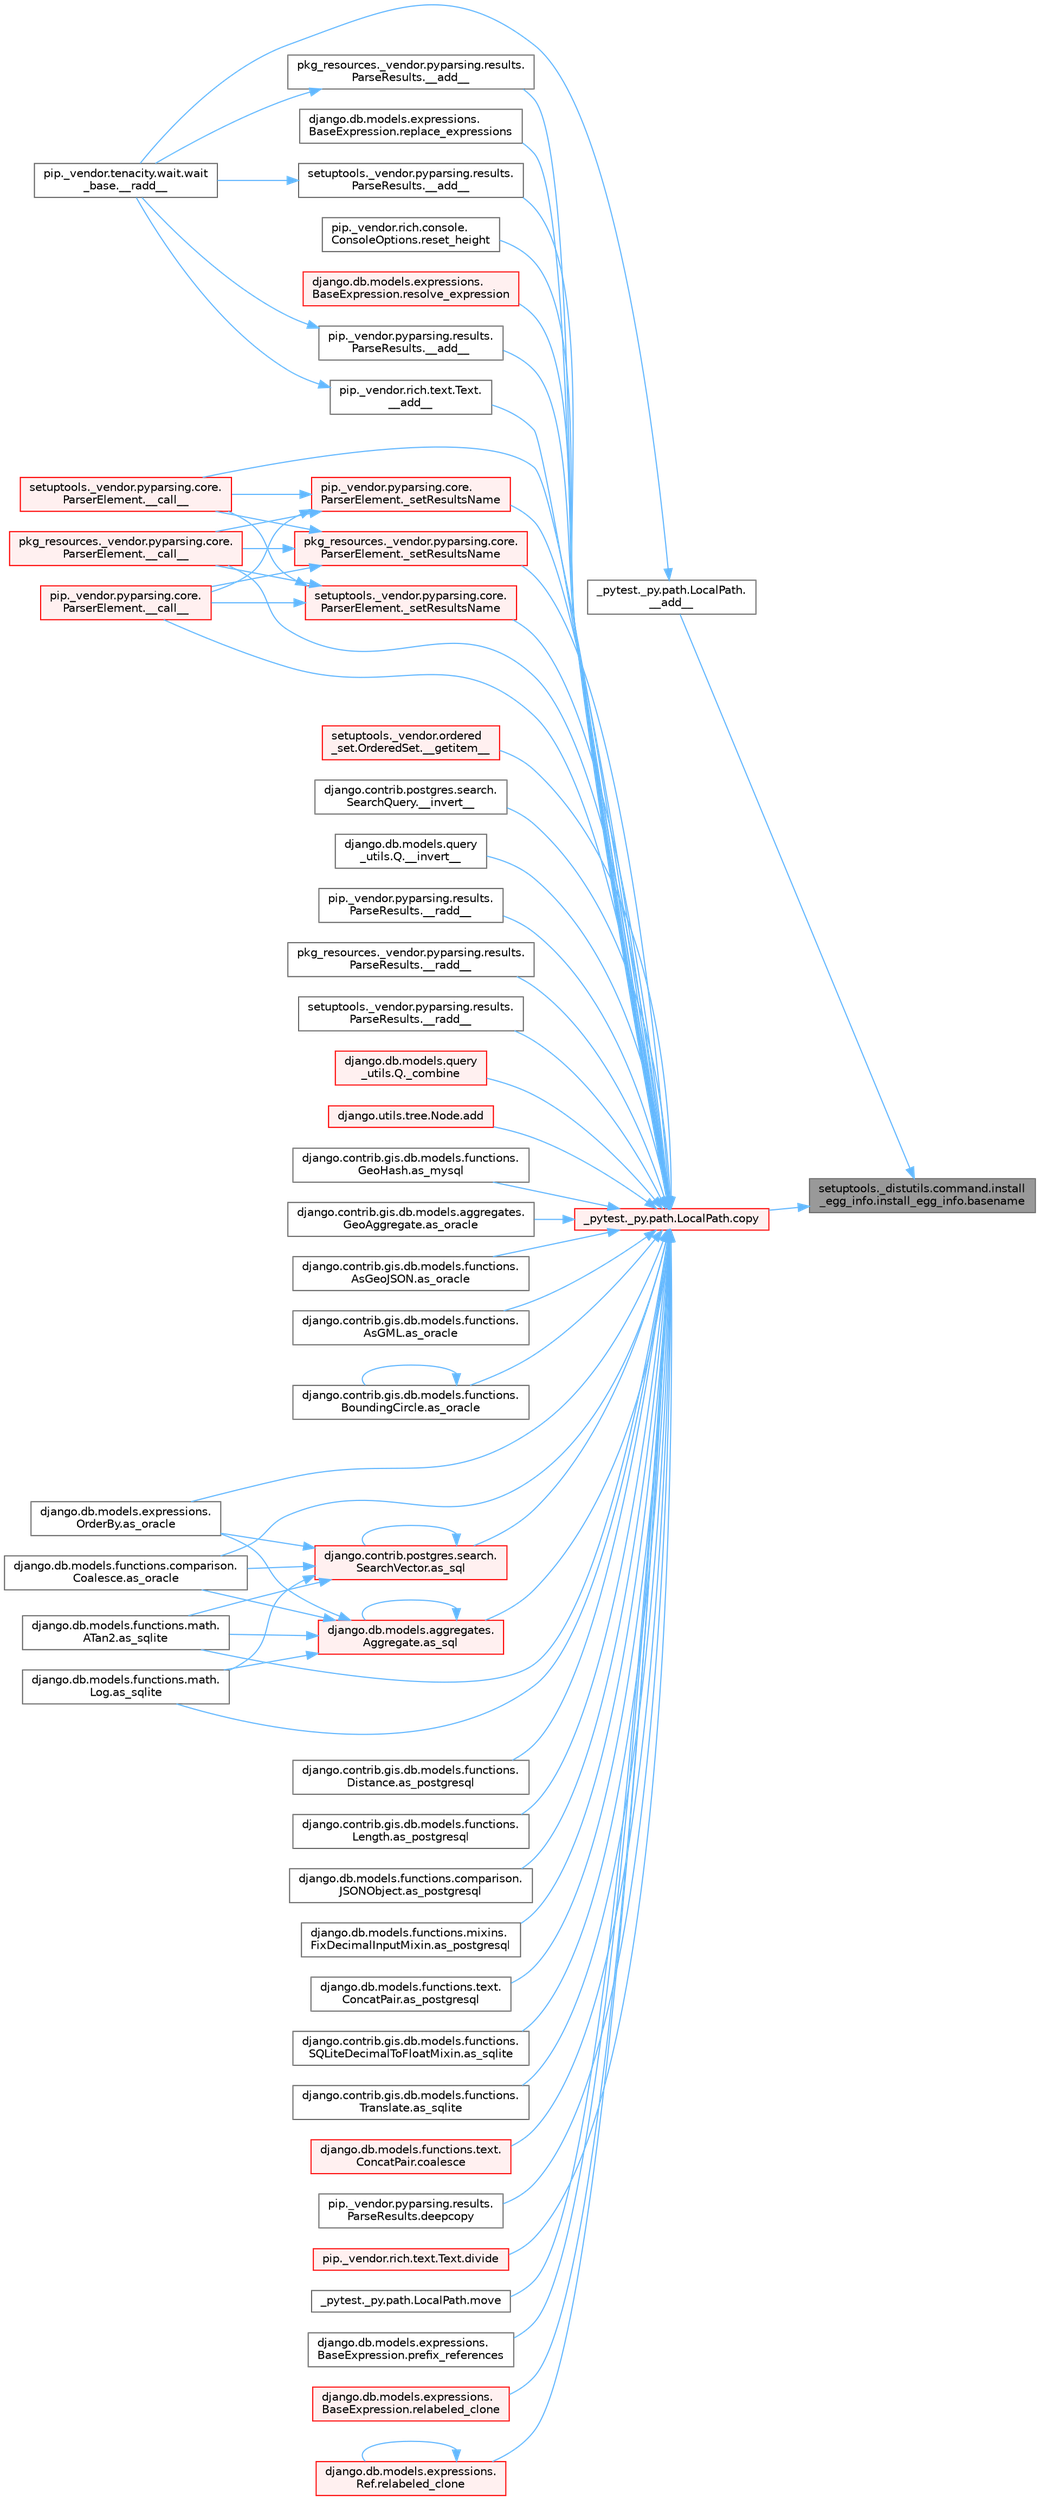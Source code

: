 digraph "setuptools._distutils.command.install_egg_info.install_egg_info.basename"
{
 // LATEX_PDF_SIZE
  bgcolor="transparent";
  edge [fontname=Helvetica,fontsize=10,labelfontname=Helvetica,labelfontsize=10];
  node [fontname=Helvetica,fontsize=10,shape=box,height=0.2,width=0.4];
  rankdir="RL";
  Node1 [id="Node000001",label="setuptools._distutils.command.install\l_egg_info.install_egg_info.basename",height=0.2,width=0.4,color="gray40", fillcolor="grey60", style="filled", fontcolor="black",tooltip=" "];
  Node1 -> Node2 [id="edge1_Node000001_Node000002",dir="back",color="steelblue1",style="solid",tooltip=" "];
  Node2 [id="Node000002",label="_pytest._py.path.LocalPath.\l__add__",height=0.2,width=0.4,color="grey40", fillcolor="white", style="filled",URL="$class__pytest_1_1__py_1_1path_1_1_local_path.html#abe95df43f29943a2ec6ccad0c25662da",tooltip=" "];
  Node2 -> Node3 [id="edge2_Node000002_Node000003",dir="back",color="steelblue1",style="solid",tooltip=" "];
  Node3 [id="Node000003",label="pip._vendor.tenacity.wait.wait\l_base.__radd__",height=0.2,width=0.4,color="grey40", fillcolor="white", style="filled",URL="$classpip_1_1__vendor_1_1tenacity_1_1wait_1_1wait__base.html#a7d37ba0d8f7edf3c4242a1a55233e0db",tooltip=" "];
  Node1 -> Node4 [id="edge3_Node000001_Node000004",dir="back",color="steelblue1",style="solid",tooltip=" "];
  Node4 [id="Node000004",label="_pytest._py.path.LocalPath.copy",height=0.2,width=0.4,color="red", fillcolor="#FFF0F0", style="filled",URL="$class__pytest_1_1__py_1_1path_1_1_local_path.html#a9eeecae0b90a7147e6bf23d6ea8fc6c0",tooltip=" "];
  Node4 -> Node5 [id="edge4_Node000004_Node000005",dir="back",color="steelblue1",style="solid",tooltip=" "];
  Node5 [id="Node000005",label="pip._vendor.pyparsing.results.\lParseResults.__add__",height=0.2,width=0.4,color="grey40", fillcolor="white", style="filled",URL="$classpip_1_1__vendor_1_1pyparsing_1_1results_1_1_parse_results.html#a3d042ec44a5277aec415d0527b3aa0f2",tooltip=" "];
  Node5 -> Node3 [id="edge5_Node000005_Node000003",dir="back",color="steelblue1",style="solid",tooltip=" "];
  Node4 -> Node6 [id="edge6_Node000004_Node000006",dir="back",color="steelblue1",style="solid",tooltip=" "];
  Node6 [id="Node000006",label="pip._vendor.rich.text.Text.\l__add__",height=0.2,width=0.4,color="grey40", fillcolor="white", style="filled",URL="$classpip_1_1__vendor_1_1rich_1_1text_1_1_text.html#a53ddbcca645bcd523cc7875ede6a2691",tooltip=" "];
  Node6 -> Node3 [id="edge7_Node000006_Node000003",dir="back",color="steelblue1",style="solid",tooltip=" "];
  Node4 -> Node7 [id="edge8_Node000004_Node000007",dir="back",color="steelblue1",style="solid",tooltip=" "];
  Node7 [id="Node000007",label="pkg_resources._vendor.pyparsing.results.\lParseResults.__add__",height=0.2,width=0.4,color="grey40", fillcolor="white", style="filled",URL="$classpkg__resources_1_1__vendor_1_1pyparsing_1_1results_1_1_parse_results.html#aac08c0df1060499bad944971ca3442b9",tooltip=" "];
  Node7 -> Node3 [id="edge9_Node000007_Node000003",dir="back",color="steelblue1",style="solid",tooltip=" "];
  Node4 -> Node8 [id="edge10_Node000004_Node000008",dir="back",color="steelblue1",style="solid",tooltip=" "];
  Node8 [id="Node000008",label="setuptools._vendor.pyparsing.results.\lParseResults.__add__",height=0.2,width=0.4,color="grey40", fillcolor="white", style="filled",URL="$classsetuptools_1_1__vendor_1_1pyparsing_1_1results_1_1_parse_results.html#afddc4e6ba70870fb80a50fb1f12f43e3",tooltip=" "];
  Node8 -> Node3 [id="edge11_Node000008_Node000003",dir="back",color="steelblue1",style="solid",tooltip=" "];
  Node4 -> Node9 [id="edge12_Node000004_Node000009",dir="back",color="steelblue1",style="solid",tooltip=" "];
  Node9 [id="Node000009",label="pip._vendor.pyparsing.core.\lParserElement.__call__",height=0.2,width=0.4,color="red", fillcolor="#FFF0F0", style="filled",URL="$classpip_1_1__vendor_1_1pyparsing_1_1core_1_1_parser_element.html#a2f5f22bc974026e007e59ad948002d7d",tooltip=" "];
  Node4 -> Node12 [id="edge13_Node000004_Node000012",dir="back",color="steelblue1",style="solid",tooltip=" "];
  Node12 [id="Node000012",label="pkg_resources._vendor.pyparsing.core.\lParserElement.__call__",height=0.2,width=0.4,color="red", fillcolor="#FFF0F0", style="filled",URL="$classpkg__resources_1_1__vendor_1_1pyparsing_1_1core_1_1_parser_element.html#afcbb17119d97bfa6d626db404fc46c5d",tooltip=" "];
  Node4 -> Node13 [id="edge14_Node000004_Node000013",dir="back",color="steelblue1",style="solid",tooltip=" "];
  Node13 [id="Node000013",label="setuptools._vendor.pyparsing.core.\lParserElement.__call__",height=0.2,width=0.4,color="red", fillcolor="#FFF0F0", style="filled",URL="$classsetuptools_1_1__vendor_1_1pyparsing_1_1core_1_1_parser_element.html#a28d20326a3f54e2777adc97073328291",tooltip=" "];
  Node4 -> Node14 [id="edge15_Node000004_Node000014",dir="back",color="steelblue1",style="solid",tooltip=" "];
  Node14 [id="Node000014",label="setuptools._vendor.ordered\l_set.OrderedSet.__getitem__",height=0.2,width=0.4,color="red", fillcolor="#FFF0F0", style="filled",URL="$classsetuptools_1_1__vendor_1_1ordered__set_1_1_ordered_set.html#aaa8657c0e85788ac2555cc46176b060c",tooltip=" "];
  Node4 -> Node140 [id="edge16_Node000004_Node000140",dir="back",color="steelblue1",style="solid",tooltip=" "];
  Node140 [id="Node000140",label="django.contrib.postgres.search.\lSearchQuery.__invert__",height=0.2,width=0.4,color="grey40", fillcolor="white", style="filled",URL="$classdjango_1_1contrib_1_1postgres_1_1search_1_1_search_query.html#ac6a7b74e22559ee2d0e348855bb3d42f",tooltip=" "];
  Node4 -> Node141 [id="edge17_Node000004_Node000141",dir="back",color="steelblue1",style="solid",tooltip=" "];
  Node141 [id="Node000141",label="django.db.models.query\l_utils.Q.__invert__",height=0.2,width=0.4,color="grey40", fillcolor="white", style="filled",URL="$classdjango_1_1db_1_1models_1_1query__utils_1_1_q.html#aaeda3970880cceb191cb640593f80bdf",tooltip=" "];
  Node4 -> Node142 [id="edge18_Node000004_Node000142",dir="back",color="steelblue1",style="solid",tooltip=" "];
  Node142 [id="Node000142",label="pip._vendor.pyparsing.results.\lParseResults.__radd__",height=0.2,width=0.4,color="grey40", fillcolor="white", style="filled",URL="$classpip_1_1__vendor_1_1pyparsing_1_1results_1_1_parse_results.html#afe7d2f27df6497e29cb2cfcd08d8dd40",tooltip=" "];
  Node4 -> Node143 [id="edge19_Node000004_Node000143",dir="back",color="steelblue1",style="solid",tooltip=" "];
  Node143 [id="Node000143",label="pkg_resources._vendor.pyparsing.results.\lParseResults.__radd__",height=0.2,width=0.4,color="grey40", fillcolor="white", style="filled",URL="$classpkg__resources_1_1__vendor_1_1pyparsing_1_1results_1_1_parse_results.html#a7a988886fbf5c1a9187986384e4df86a",tooltip=" "];
  Node4 -> Node144 [id="edge20_Node000004_Node000144",dir="back",color="steelblue1",style="solid",tooltip=" "];
  Node144 [id="Node000144",label="setuptools._vendor.pyparsing.results.\lParseResults.__radd__",height=0.2,width=0.4,color="grey40", fillcolor="white", style="filled",URL="$classsetuptools_1_1__vendor_1_1pyparsing_1_1results_1_1_parse_results.html#ae4ccddd5f7c4b56e755d4742bc029335",tooltip=" "];
  Node4 -> Node145 [id="edge21_Node000004_Node000145",dir="back",color="steelblue1",style="solid",tooltip=" "];
  Node145 [id="Node000145",label="django.db.models.query\l_utils.Q._combine",height=0.2,width=0.4,color="red", fillcolor="#FFF0F0", style="filled",URL="$classdjango_1_1db_1_1models_1_1query__utils_1_1_q.html#ade621b98231b73615e1aa3a726560c55",tooltip=" "];
  Node4 -> Node158 [id="edge22_Node000004_Node000158",dir="back",color="steelblue1",style="solid",tooltip=" "];
  Node158 [id="Node000158",label="pip._vendor.pyparsing.core.\lParserElement._setResultsName",height=0.2,width=0.4,color="red", fillcolor="#FFF0F0", style="filled",URL="$classpip_1_1__vendor_1_1pyparsing_1_1core_1_1_parser_element.html#a4682554ec6560cf3d1060cba60212b54",tooltip=" "];
  Node158 -> Node9 [id="edge23_Node000158_Node000009",dir="back",color="steelblue1",style="solid",tooltip=" "];
  Node158 -> Node12 [id="edge24_Node000158_Node000012",dir="back",color="steelblue1",style="solid",tooltip=" "];
  Node158 -> Node13 [id="edge25_Node000158_Node000013",dir="back",color="steelblue1",style="solid",tooltip=" "];
  Node4 -> Node162 [id="edge26_Node000004_Node000162",dir="back",color="steelblue1",style="solid",tooltip=" "];
  Node162 [id="Node000162",label="pkg_resources._vendor.pyparsing.core.\lParserElement._setResultsName",height=0.2,width=0.4,color="red", fillcolor="#FFF0F0", style="filled",URL="$classpkg__resources_1_1__vendor_1_1pyparsing_1_1core_1_1_parser_element.html#a84c9abb71474719f0beed3a171d4d031",tooltip=" "];
  Node162 -> Node9 [id="edge27_Node000162_Node000009",dir="back",color="steelblue1",style="solid",tooltip=" "];
  Node162 -> Node12 [id="edge28_Node000162_Node000012",dir="back",color="steelblue1",style="solid",tooltip=" "];
  Node162 -> Node13 [id="edge29_Node000162_Node000013",dir="back",color="steelblue1",style="solid",tooltip=" "];
  Node4 -> Node163 [id="edge30_Node000004_Node000163",dir="back",color="steelblue1",style="solid",tooltip=" "];
  Node163 [id="Node000163",label="setuptools._vendor.pyparsing.core.\lParserElement._setResultsName",height=0.2,width=0.4,color="red", fillcolor="#FFF0F0", style="filled",URL="$classsetuptools_1_1__vendor_1_1pyparsing_1_1core_1_1_parser_element.html#ad1c3dd5ac98b4103f6c2a679005e141b",tooltip=" "];
  Node163 -> Node9 [id="edge31_Node000163_Node000009",dir="back",color="steelblue1",style="solid",tooltip=" "];
  Node163 -> Node12 [id="edge32_Node000163_Node000012",dir="back",color="steelblue1",style="solid",tooltip=" "];
  Node163 -> Node13 [id="edge33_Node000163_Node000013",dir="back",color="steelblue1",style="solid",tooltip=" "];
  Node4 -> Node164 [id="edge34_Node000004_Node000164",dir="back",color="steelblue1",style="solid",tooltip=" "];
  Node164 [id="Node000164",label="django.utils.tree.Node.add",height=0.2,width=0.4,color="red", fillcolor="#FFF0F0", style="filled",URL="$classdjango_1_1utils_1_1tree_1_1_node.html#a2c883d105b5c9cfd32bff72c7469f18c",tooltip=" "];
  Node4 -> Node300 [id="edge35_Node000004_Node000300",dir="back",color="steelblue1",style="solid",tooltip=" "];
  Node300 [id="Node000300",label="django.contrib.gis.db.models.functions.\lGeoHash.as_mysql",height=0.2,width=0.4,color="grey40", fillcolor="white", style="filled",URL="$classdjango_1_1contrib_1_1gis_1_1db_1_1models_1_1functions_1_1_geo_hash.html#a68a859b5c99e8450f6a4df79ef08fd89",tooltip=" "];
  Node4 -> Node301 [id="edge36_Node000004_Node000301",dir="back",color="steelblue1",style="solid",tooltip=" "];
  Node301 [id="Node000301",label="django.contrib.gis.db.models.aggregates.\lGeoAggregate.as_oracle",height=0.2,width=0.4,color="grey40", fillcolor="white", style="filled",URL="$classdjango_1_1contrib_1_1gis_1_1db_1_1models_1_1aggregates_1_1_geo_aggregate.html#a537ce307d50a80a372c22e07a9f25fa6",tooltip=" "];
  Node4 -> Node302 [id="edge37_Node000004_Node000302",dir="back",color="steelblue1",style="solid",tooltip=" "];
  Node302 [id="Node000302",label="django.contrib.gis.db.models.functions.\lAsGeoJSON.as_oracle",height=0.2,width=0.4,color="grey40", fillcolor="white", style="filled",URL="$classdjango_1_1contrib_1_1gis_1_1db_1_1models_1_1functions_1_1_as_geo_j_s_o_n.html#ae6e5acc7a92749f69dc7b18a973ffaae",tooltip=" "];
  Node4 -> Node303 [id="edge38_Node000004_Node000303",dir="back",color="steelblue1",style="solid",tooltip=" "];
  Node303 [id="Node000303",label="django.contrib.gis.db.models.functions.\lAsGML.as_oracle",height=0.2,width=0.4,color="grey40", fillcolor="white", style="filled",URL="$classdjango_1_1contrib_1_1gis_1_1db_1_1models_1_1functions_1_1_as_g_m_l.html#a0a70238d2ad8f058ef86dbfc6e8f3566",tooltip=" "];
  Node4 -> Node304 [id="edge39_Node000004_Node000304",dir="back",color="steelblue1",style="solid",tooltip=" "];
  Node304 [id="Node000304",label="django.contrib.gis.db.models.functions.\lBoundingCircle.as_oracle",height=0.2,width=0.4,color="grey40", fillcolor="white", style="filled",URL="$classdjango_1_1contrib_1_1gis_1_1db_1_1models_1_1functions_1_1_bounding_circle.html#a63203e27009441455a424b3a41593cd6",tooltip=" "];
  Node304 -> Node304 [id="edge40_Node000304_Node000304",dir="back",color="steelblue1",style="solid",tooltip=" "];
  Node4 -> Node305 [id="edge41_Node000004_Node000305",dir="back",color="steelblue1",style="solid",tooltip=" "];
  Node305 [id="Node000305",label="django.db.models.expressions.\lOrderBy.as_oracle",height=0.2,width=0.4,color="grey40", fillcolor="white", style="filled",URL="$classdjango_1_1db_1_1models_1_1expressions_1_1_order_by.html#af9b6ede9b0df85d6bcf54f983b3a8f6a",tooltip=" "];
  Node4 -> Node306 [id="edge42_Node000004_Node000306",dir="back",color="steelblue1",style="solid",tooltip=" "];
  Node306 [id="Node000306",label="django.db.models.functions.comparison.\lCoalesce.as_oracle",height=0.2,width=0.4,color="grey40", fillcolor="white", style="filled",URL="$classdjango_1_1db_1_1models_1_1functions_1_1comparison_1_1_coalesce.html#a1bbeea180ef3ef4d8ba5d51d33d6ef85",tooltip=" "];
  Node4 -> Node307 [id="edge43_Node000004_Node000307",dir="back",color="steelblue1",style="solid",tooltip=" "];
  Node307 [id="Node000307",label="django.contrib.gis.db.models.functions.\lDistance.as_postgresql",height=0.2,width=0.4,color="grey40", fillcolor="white", style="filled",URL="$classdjango_1_1contrib_1_1gis_1_1db_1_1models_1_1functions_1_1_distance.html#aa3844ad184f636fc69dec6e4ec51bce5",tooltip=" "];
  Node4 -> Node308 [id="edge44_Node000004_Node000308",dir="back",color="steelblue1",style="solid",tooltip=" "];
  Node308 [id="Node000308",label="django.contrib.gis.db.models.functions.\lLength.as_postgresql",height=0.2,width=0.4,color="grey40", fillcolor="white", style="filled",URL="$classdjango_1_1contrib_1_1gis_1_1db_1_1models_1_1functions_1_1_length.html#a32b7fc6b989a562d19b2ef3ea8a4d5aa",tooltip=" "];
  Node4 -> Node309 [id="edge45_Node000004_Node000309",dir="back",color="steelblue1",style="solid",tooltip=" "];
  Node309 [id="Node000309",label="django.db.models.functions.comparison.\lJSONObject.as_postgresql",height=0.2,width=0.4,color="grey40", fillcolor="white", style="filled",URL="$classdjango_1_1db_1_1models_1_1functions_1_1comparison_1_1_j_s_o_n_object.html#a43063faf2ecdd6c9dd3b5cae48336fac",tooltip=" "];
  Node4 -> Node310 [id="edge46_Node000004_Node000310",dir="back",color="steelblue1",style="solid",tooltip=" "];
  Node310 [id="Node000310",label="django.db.models.functions.mixins.\lFixDecimalInputMixin.as_postgresql",height=0.2,width=0.4,color="grey40", fillcolor="white", style="filled",URL="$classdjango_1_1db_1_1models_1_1functions_1_1mixins_1_1_fix_decimal_input_mixin.html#a064b38a679e55776f87518bc24a2f4a0",tooltip=" "];
  Node4 -> Node311 [id="edge47_Node000004_Node000311",dir="back",color="steelblue1",style="solid",tooltip=" "];
  Node311 [id="Node000311",label="django.db.models.functions.text.\lConcatPair.as_postgresql",height=0.2,width=0.4,color="grey40", fillcolor="white", style="filled",URL="$classdjango_1_1db_1_1models_1_1functions_1_1text_1_1_concat_pair.html#a8880d9c18439ef9091fa52b5121689db",tooltip=" "];
  Node4 -> Node312 [id="edge48_Node000004_Node000312",dir="back",color="steelblue1",style="solid",tooltip=" "];
  Node312 [id="Node000312",label="django.contrib.postgres.search.\lSearchVector.as_sql",height=0.2,width=0.4,color="red", fillcolor="#FFF0F0", style="filled",URL="$classdjango_1_1contrib_1_1postgres_1_1search_1_1_search_vector.html#a05812851011102db0b0966e4853bb77a",tooltip=" "];
  Node312 -> Node305 [id="edge49_Node000312_Node000305",dir="back",color="steelblue1",style="solid",tooltip=" "];
  Node312 -> Node306 [id="edge50_Node000312_Node000306",dir="back",color="steelblue1",style="solid",tooltip=" "];
  Node312 -> Node312 [id="edge51_Node000312_Node000312",dir="back",color="steelblue1",style="solid",tooltip=" "];
  Node312 -> Node329 [id="edge52_Node000312_Node000329",dir="back",color="steelblue1",style="solid",tooltip=" "];
  Node329 [id="Node000329",label="django.db.models.functions.math.\lATan2.as_sqlite",height=0.2,width=0.4,color="grey40", fillcolor="white", style="filled",URL="$classdjango_1_1db_1_1models_1_1functions_1_1math_1_1_a_tan2.html#ac343d11000341dfc431de19f416ea4b6",tooltip=" "];
  Node312 -> Node330 [id="edge53_Node000312_Node000330",dir="back",color="steelblue1",style="solid",tooltip=" "];
  Node330 [id="Node000330",label="django.db.models.functions.math.\lLog.as_sqlite",height=0.2,width=0.4,color="grey40", fillcolor="white", style="filled",URL="$classdjango_1_1db_1_1models_1_1functions_1_1math_1_1_log.html#afcc146563033738d87dd1dc17d005111",tooltip=" "];
  Node4 -> Node339 [id="edge54_Node000004_Node000339",dir="back",color="steelblue1",style="solid",tooltip=" "];
  Node339 [id="Node000339",label="django.db.models.aggregates.\lAggregate.as_sql",height=0.2,width=0.4,color="red", fillcolor="#FFF0F0", style="filled",URL="$classdjango_1_1db_1_1models_1_1aggregates_1_1_aggregate.html#aeb213202f480fabf5956d513efab08d6",tooltip=" "];
  Node339 -> Node305 [id="edge55_Node000339_Node000305",dir="back",color="steelblue1",style="solid",tooltip=" "];
  Node339 -> Node306 [id="edge56_Node000339_Node000306",dir="back",color="steelblue1",style="solid",tooltip=" "];
  Node339 -> Node339 [id="edge57_Node000339_Node000339",dir="back",color="steelblue1",style="solid",tooltip=" "];
  Node339 -> Node329 [id="edge58_Node000339_Node000329",dir="back",color="steelblue1",style="solid",tooltip=" "];
  Node339 -> Node330 [id="edge59_Node000339_Node000330",dir="back",color="steelblue1",style="solid",tooltip=" "];
  Node4 -> Node340 [id="edge60_Node000004_Node000340",dir="back",color="steelblue1",style="solid",tooltip=" "];
  Node340 [id="Node000340",label="django.contrib.gis.db.models.functions.\lSQLiteDecimalToFloatMixin.as_sqlite",height=0.2,width=0.4,color="grey40", fillcolor="white", style="filled",URL="$classdjango_1_1contrib_1_1gis_1_1db_1_1models_1_1functions_1_1_s_q_lite_decimal_to_float_mixin.html#a81cb088d1d2ec14ec886090dc7a8d837",tooltip=" "];
  Node4 -> Node341 [id="edge61_Node000004_Node000341",dir="back",color="steelblue1",style="solid",tooltip=" "];
  Node341 [id="Node000341",label="django.contrib.gis.db.models.functions.\lTranslate.as_sqlite",height=0.2,width=0.4,color="grey40", fillcolor="white", style="filled",URL="$classdjango_1_1contrib_1_1gis_1_1db_1_1models_1_1functions_1_1_translate.html#affb203af954caae1005ba723fcb3e2a4",tooltip=" "];
  Node4 -> Node329 [id="edge62_Node000004_Node000329",dir="back",color="steelblue1",style="solid",tooltip=" "];
  Node4 -> Node330 [id="edge63_Node000004_Node000330",dir="back",color="steelblue1",style="solid",tooltip=" "];
  Node4 -> Node342 [id="edge64_Node000004_Node000342",dir="back",color="steelblue1",style="solid",tooltip=" "];
  Node342 [id="Node000342",label="django.db.models.functions.text.\lConcatPair.coalesce",height=0.2,width=0.4,color="red", fillcolor="#FFF0F0", style="filled",URL="$classdjango_1_1db_1_1models_1_1functions_1_1text_1_1_concat_pair.html#a0db21e692942ec3668ea8be83e6914e1",tooltip=" "];
  Node4 -> Node344 [id="edge65_Node000004_Node000344",dir="back",color="steelblue1",style="solid",tooltip=" "];
  Node344 [id="Node000344",label="pip._vendor.pyparsing.results.\lParseResults.deepcopy",height=0.2,width=0.4,color="grey40", fillcolor="white", style="filled",URL="$classpip_1_1__vendor_1_1pyparsing_1_1results_1_1_parse_results.html#adabe58287f8001ce7e5eb94594c0f4c8",tooltip=" "];
  Node4 -> Node345 [id="edge66_Node000004_Node000345",dir="back",color="steelblue1",style="solid",tooltip=" "];
  Node345 [id="Node000345",label="pip._vendor.rich.text.Text.divide",height=0.2,width=0.4,color="red", fillcolor="#FFF0F0", style="filled",URL="$classpip_1_1__vendor_1_1rich_1_1text_1_1_text.html#a07dc70deb29ea374cfff03489995bcac",tooltip=" "];
  Node4 -> Node661 [id="edge67_Node000004_Node000661",dir="back",color="steelblue1",style="solid",tooltip=" "];
  Node661 [id="Node000661",label="_pytest._py.path.LocalPath.move",height=0.2,width=0.4,color="grey40", fillcolor="white", style="filled",URL="$class__pytest_1_1__py_1_1path_1_1_local_path.html#aa422ed3e93248c07445d217b72c0bf28",tooltip=" "];
  Node4 -> Node1122 [id="edge68_Node000004_Node001122",dir="back",color="steelblue1",style="solid",tooltip=" "];
  Node1122 [id="Node001122",label="django.db.models.expressions.\lBaseExpression.prefix_references",height=0.2,width=0.4,color="grey40", fillcolor="white", style="filled",URL="$classdjango_1_1db_1_1models_1_1expressions_1_1_base_expression.html#a9bc121f5809267eae0de9031ef27c854",tooltip=" "];
  Node4 -> Node1123 [id="edge69_Node000004_Node001123",dir="back",color="steelblue1",style="solid",tooltip=" "];
  Node1123 [id="Node001123",label="django.db.models.expressions.\lBaseExpression.relabeled_clone",height=0.2,width=0.4,color="red", fillcolor="#FFF0F0", style="filled",URL="$classdjango_1_1db_1_1models_1_1expressions_1_1_base_expression.html#a9ab1678dec9695e3a5afc9cc18b4a9f7",tooltip=" "];
  Node4 -> Node1124 [id="edge70_Node000004_Node001124",dir="back",color="steelblue1",style="solid",tooltip=" "];
  Node1124 [id="Node001124",label="django.db.models.expressions.\lRef.relabeled_clone",height=0.2,width=0.4,color="red", fillcolor="#FFF0F0", style="filled",URL="$classdjango_1_1db_1_1models_1_1expressions_1_1_ref.html#acd0e62d444712c98fac919102ed5c77b",tooltip=" "];
  Node1124 -> Node1124 [id="edge71_Node001124_Node001124",dir="back",color="steelblue1",style="solid",tooltip=" "];
  Node4 -> Node1125 [id="edge72_Node000004_Node001125",dir="back",color="steelblue1",style="solid",tooltip=" "];
  Node1125 [id="Node001125",label="django.db.models.expressions.\lBaseExpression.replace_expressions",height=0.2,width=0.4,color="grey40", fillcolor="white", style="filled",URL="$classdjango_1_1db_1_1models_1_1expressions_1_1_base_expression.html#abd44563bb836ae57b2b9ebe2a58300df",tooltip=" "];
  Node4 -> Node1126 [id="edge73_Node000004_Node001126",dir="back",color="steelblue1",style="solid",tooltip=" "];
  Node1126 [id="Node001126",label="pip._vendor.rich.console.\lConsoleOptions.reset_height",height=0.2,width=0.4,color="grey40", fillcolor="white", style="filled",URL="$classpip_1_1__vendor_1_1rich_1_1console_1_1_console_options.html#a61d85a93b4f26c4dc726f09dd637490c",tooltip=" "];
  Node4 -> Node1127 [id="edge74_Node000004_Node001127",dir="back",color="steelblue1",style="solid",tooltip=" "];
  Node1127 [id="Node001127",label="django.db.models.expressions.\lBaseExpression.resolve_expression",height=0.2,width=0.4,color="red", fillcolor="#FFF0F0", style="filled",URL="$classdjango_1_1db_1_1models_1_1expressions_1_1_base_expression.html#a38c470f127d1b9a72293ca0d3090ba41",tooltip=" "];
}
